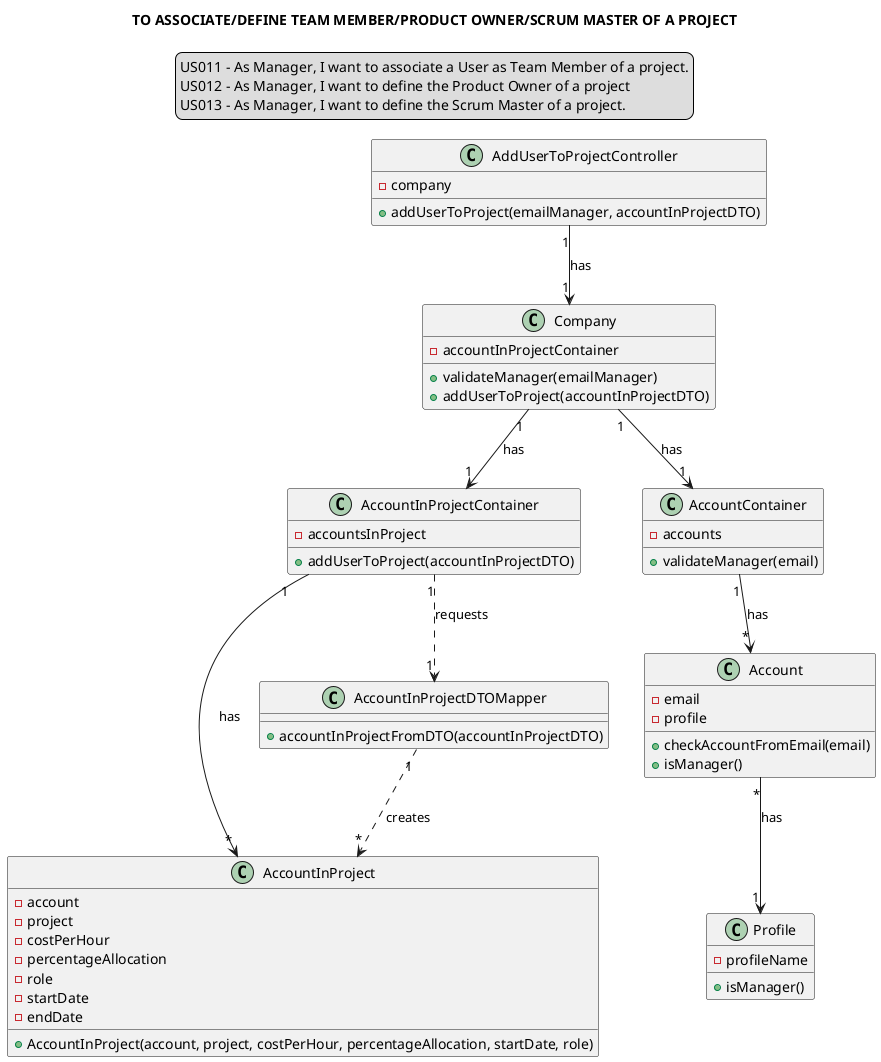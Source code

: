 @startuml

skinparam sequenceMessageAlign center
title TO ASSOCIATE/DEFINE TEAM MEMBER/PRODUCT OWNER/SCRUM MASTER OF A PROJECT
legend top
US011 - As Manager, I want to associate a User as Team Member of a project.
US012 - As Manager, I want to define the Product Owner of a project
US013 - As Manager, I want to define the Scrum Master of a project.
end legend

class AddUserToProjectController {
-company
+addUserToProject(emailManager, accountInProjectDTO)
}

class Company {
-accountInProjectContainer
+validateManager(emailManager)
+addUserToProject(accountInProjectDTO)
}

class AccountInProject{
-account
-project
-costPerHour
-percentageAllocation
-role
-startDate
-endDate
+AccountInProject(account, project, costPerHour, percentageAllocation, startDate, role)
}

class AccountInProjectContainer{
-accountsInProject
+addUserToProject(accountInProjectDTO)
}

class AccountInProjectDTOMapper {
+accountInProjectFromDTO(accountInProjectDTO)
}

class "AccountContainer"{
-accounts
+validateManager(email)
}

class "Account"{
-email
-profile
+checkAccountFromEmail(email)
+isManager()
}

class "Profile"{
-profileName
+isManager()
}


AddUserToProjectController "1"-->"1" Company:has
Company "1"-->"1" AccountInProjectContainer: has
AccountInProjectContainer "1"..>"1" AccountInProjectDTOMapper: requests
AccountInProjectDTOMapper "1"..> "*"AccountInProject: creates
AccountInProjectContainer "1"--> "*" AccountInProject: has
Company "1"-->"1" "AccountContainer": has
"AccountContainer""1" --> "*""Account": has
"Account" "*"--> "1""Profile": has
@enduml



